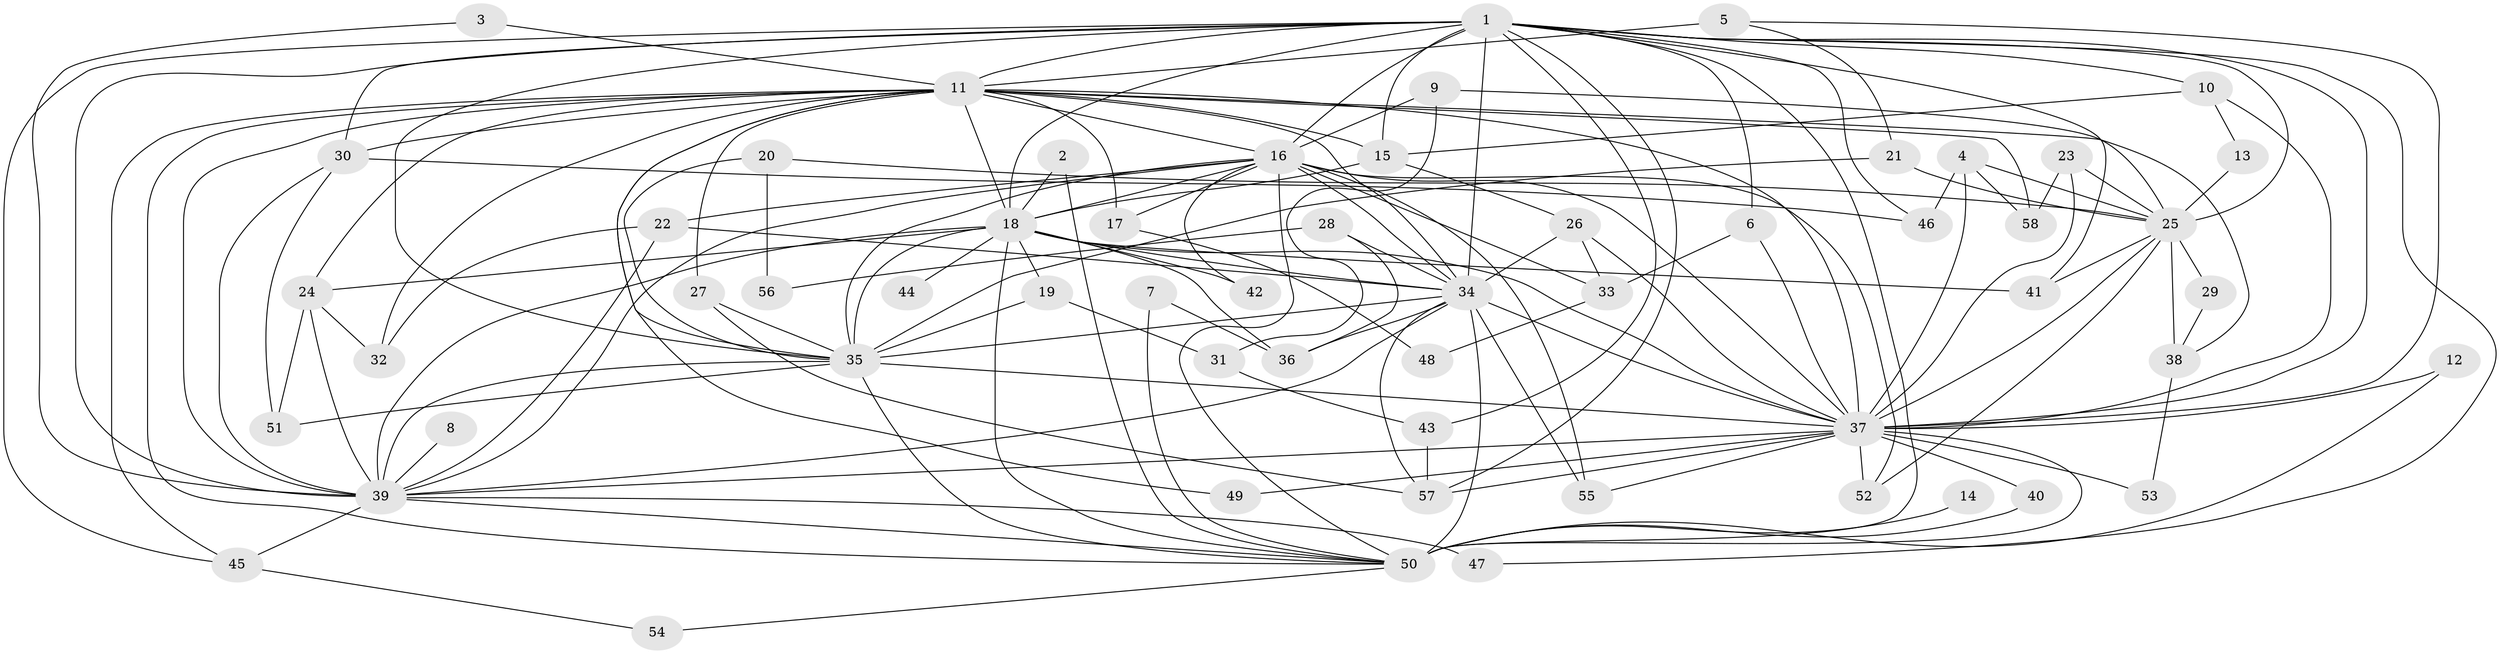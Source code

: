 // original degree distribution, {19: 0.031578947368421054, 17: 0.031578947368421054, 16: 0.010526315789473684, 26: 0.010526315789473684, 24: 0.010526315789473684, 18: 0.010526315789473684, 14: 0.010526315789473684, 4: 0.10526315789473684, 2: 0.4631578947368421, 3: 0.28421052631578947, 5: 0.031578947368421054}
// Generated by graph-tools (version 1.1) at 2025/36/03/04/25 23:36:14]
// undirected, 58 vertices, 150 edges
graph export_dot {
  node [color=gray90,style=filled];
  1;
  2;
  3;
  4;
  5;
  6;
  7;
  8;
  9;
  10;
  11;
  12;
  13;
  14;
  15;
  16;
  17;
  18;
  19;
  20;
  21;
  22;
  23;
  24;
  25;
  26;
  27;
  28;
  29;
  30;
  31;
  32;
  33;
  34;
  35;
  36;
  37;
  38;
  39;
  40;
  41;
  42;
  43;
  44;
  45;
  46;
  47;
  48;
  49;
  50;
  51;
  52;
  53;
  54;
  55;
  56;
  57;
  58;
  1 -- 6 [weight=1.0];
  1 -- 10 [weight=1.0];
  1 -- 11 [weight=2.0];
  1 -- 15 [weight=1.0];
  1 -- 16 [weight=3.0];
  1 -- 18 [weight=2.0];
  1 -- 25 [weight=2.0];
  1 -- 30 [weight=1.0];
  1 -- 34 [weight=2.0];
  1 -- 35 [weight=3.0];
  1 -- 37 [weight=3.0];
  1 -- 39 [weight=3.0];
  1 -- 41 [weight=1.0];
  1 -- 43 [weight=2.0];
  1 -- 45 [weight=1.0];
  1 -- 46 [weight=1.0];
  1 -- 47 [weight=1.0];
  1 -- 50 [weight=2.0];
  1 -- 57 [weight=1.0];
  2 -- 18 [weight=1.0];
  2 -- 50 [weight=1.0];
  3 -- 11 [weight=1.0];
  3 -- 39 [weight=1.0];
  4 -- 25 [weight=1.0];
  4 -- 37 [weight=1.0];
  4 -- 46 [weight=1.0];
  4 -- 58 [weight=1.0];
  5 -- 11 [weight=2.0];
  5 -- 21 [weight=1.0];
  5 -- 37 [weight=1.0];
  6 -- 33 [weight=1.0];
  6 -- 37 [weight=1.0];
  7 -- 36 [weight=1.0];
  7 -- 50 [weight=1.0];
  8 -- 39 [weight=1.0];
  9 -- 16 [weight=1.0];
  9 -- 25 [weight=1.0];
  9 -- 31 [weight=1.0];
  10 -- 13 [weight=1.0];
  10 -- 15 [weight=1.0];
  10 -- 37 [weight=1.0];
  11 -- 15 [weight=1.0];
  11 -- 16 [weight=1.0];
  11 -- 17 [weight=1.0];
  11 -- 18 [weight=1.0];
  11 -- 24 [weight=1.0];
  11 -- 27 [weight=1.0];
  11 -- 30 [weight=1.0];
  11 -- 32 [weight=1.0];
  11 -- 34 [weight=1.0];
  11 -- 35 [weight=1.0];
  11 -- 37 [weight=2.0];
  11 -- 38 [weight=1.0];
  11 -- 39 [weight=1.0];
  11 -- 45 [weight=1.0];
  11 -- 49 [weight=1.0];
  11 -- 50 [weight=1.0];
  11 -- 58 [weight=1.0];
  12 -- 37 [weight=1.0];
  12 -- 50 [weight=1.0];
  13 -- 25 [weight=1.0];
  14 -- 50 [weight=1.0];
  15 -- 18 [weight=1.0];
  15 -- 26 [weight=1.0];
  16 -- 17 [weight=1.0];
  16 -- 18 [weight=1.0];
  16 -- 22 [weight=1.0];
  16 -- 33 [weight=1.0];
  16 -- 34 [weight=1.0];
  16 -- 35 [weight=1.0];
  16 -- 37 [weight=1.0];
  16 -- 39 [weight=1.0];
  16 -- 42 [weight=1.0];
  16 -- 50 [weight=1.0];
  16 -- 52 [weight=1.0];
  16 -- 55 [weight=1.0];
  17 -- 48 [weight=1.0];
  18 -- 19 [weight=1.0];
  18 -- 24 [weight=1.0];
  18 -- 34 [weight=1.0];
  18 -- 35 [weight=2.0];
  18 -- 36 [weight=1.0];
  18 -- 37 [weight=1.0];
  18 -- 39 [weight=1.0];
  18 -- 41 [weight=1.0];
  18 -- 42 [weight=1.0];
  18 -- 44 [weight=1.0];
  18 -- 50 [weight=1.0];
  19 -- 31 [weight=1.0];
  19 -- 35 [weight=1.0];
  20 -- 25 [weight=1.0];
  20 -- 35 [weight=1.0];
  20 -- 56 [weight=1.0];
  21 -- 25 [weight=1.0];
  21 -- 35 [weight=1.0];
  22 -- 32 [weight=1.0];
  22 -- 34 [weight=1.0];
  22 -- 39 [weight=1.0];
  23 -- 25 [weight=1.0];
  23 -- 37 [weight=1.0];
  23 -- 58 [weight=1.0];
  24 -- 32 [weight=1.0];
  24 -- 39 [weight=1.0];
  24 -- 51 [weight=1.0];
  25 -- 29 [weight=1.0];
  25 -- 37 [weight=1.0];
  25 -- 38 [weight=2.0];
  25 -- 41 [weight=1.0];
  25 -- 52 [weight=1.0];
  26 -- 33 [weight=1.0];
  26 -- 34 [weight=1.0];
  26 -- 37 [weight=1.0];
  27 -- 35 [weight=1.0];
  27 -- 57 [weight=1.0];
  28 -- 34 [weight=2.0];
  28 -- 36 [weight=1.0];
  28 -- 56 [weight=1.0];
  29 -- 38 [weight=1.0];
  30 -- 39 [weight=1.0];
  30 -- 46 [weight=1.0];
  30 -- 51 [weight=1.0];
  31 -- 43 [weight=1.0];
  33 -- 48 [weight=1.0];
  34 -- 35 [weight=1.0];
  34 -- 36 [weight=1.0];
  34 -- 37 [weight=1.0];
  34 -- 39 [weight=1.0];
  34 -- 50 [weight=2.0];
  34 -- 55 [weight=1.0];
  34 -- 57 [weight=1.0];
  35 -- 37 [weight=1.0];
  35 -- 39 [weight=1.0];
  35 -- 50 [weight=1.0];
  35 -- 51 [weight=1.0];
  37 -- 39 [weight=1.0];
  37 -- 40 [weight=1.0];
  37 -- 49 [weight=1.0];
  37 -- 50 [weight=2.0];
  37 -- 52 [weight=1.0];
  37 -- 53 [weight=1.0];
  37 -- 55 [weight=1.0];
  37 -- 57 [weight=1.0];
  38 -- 53 [weight=1.0];
  39 -- 45 [weight=1.0];
  39 -- 47 [weight=2.0];
  39 -- 50 [weight=1.0];
  40 -- 50 [weight=1.0];
  43 -- 57 [weight=1.0];
  45 -- 54 [weight=1.0];
  50 -- 54 [weight=1.0];
}
